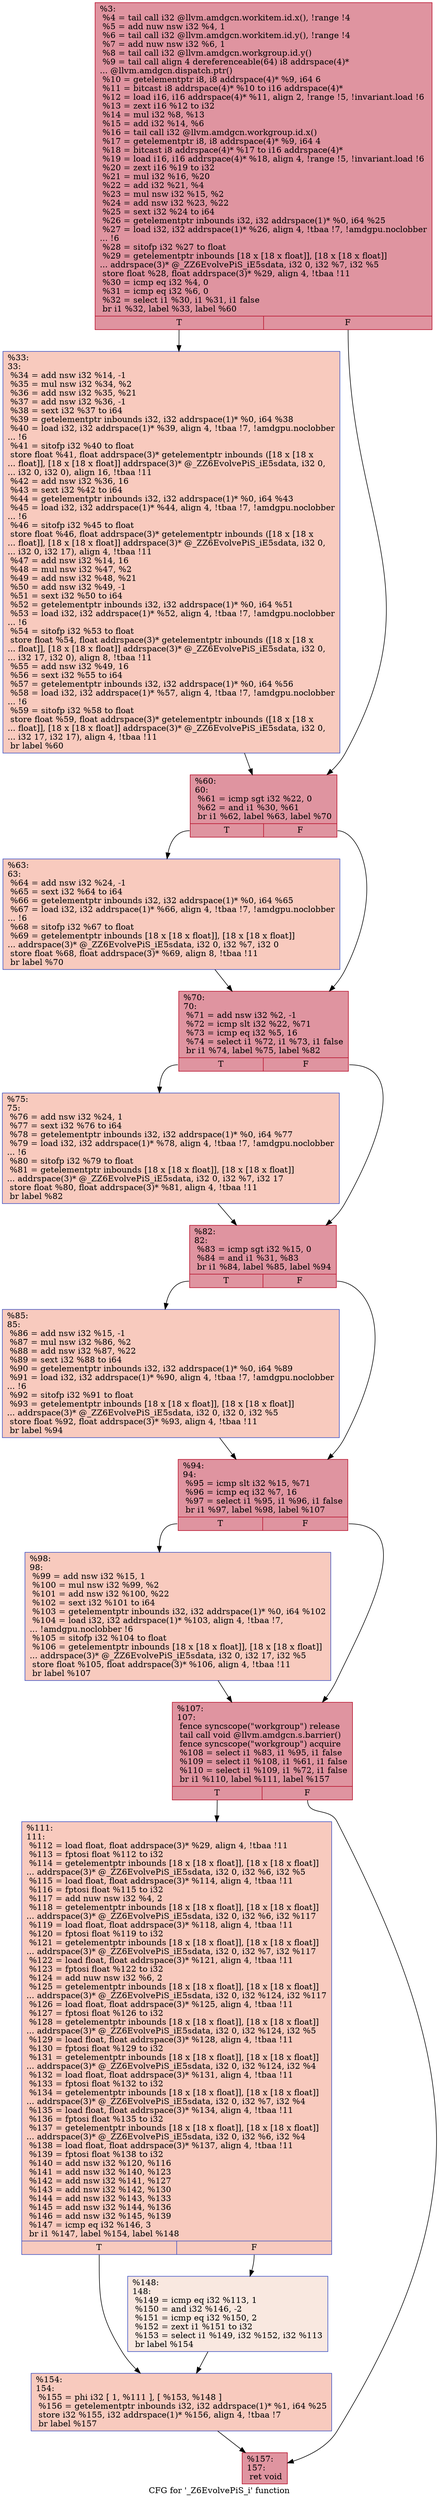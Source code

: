 digraph "CFG for '_Z6EvolvePiS_i' function" {
	label="CFG for '_Z6EvolvePiS_i' function";

	Node0x4dece90 [shape=record,color="#b70d28ff", style=filled, fillcolor="#b70d2870",label="{%3:\l  %4 = tail call i32 @llvm.amdgcn.workitem.id.x(), !range !4\l  %5 = add nuw nsw i32 %4, 1\l  %6 = tail call i32 @llvm.amdgcn.workitem.id.y(), !range !4\l  %7 = add nuw nsw i32 %6, 1\l  %8 = tail call i32 @llvm.amdgcn.workgroup.id.y()\l  %9 = tail call align 4 dereferenceable(64) i8 addrspace(4)*\l... @llvm.amdgcn.dispatch.ptr()\l  %10 = getelementptr i8, i8 addrspace(4)* %9, i64 6\l  %11 = bitcast i8 addrspace(4)* %10 to i16 addrspace(4)*\l  %12 = load i16, i16 addrspace(4)* %11, align 2, !range !5, !invariant.load !6\l  %13 = zext i16 %12 to i32\l  %14 = mul i32 %8, %13\l  %15 = add i32 %14, %6\l  %16 = tail call i32 @llvm.amdgcn.workgroup.id.x()\l  %17 = getelementptr i8, i8 addrspace(4)* %9, i64 4\l  %18 = bitcast i8 addrspace(4)* %17 to i16 addrspace(4)*\l  %19 = load i16, i16 addrspace(4)* %18, align 4, !range !5, !invariant.load !6\l  %20 = zext i16 %19 to i32\l  %21 = mul i32 %16, %20\l  %22 = add i32 %21, %4\l  %23 = mul nsw i32 %15, %2\l  %24 = add nsw i32 %23, %22\l  %25 = sext i32 %24 to i64\l  %26 = getelementptr inbounds i32, i32 addrspace(1)* %0, i64 %25\l  %27 = load i32, i32 addrspace(1)* %26, align 4, !tbaa !7, !amdgpu.noclobber\l... !6\l  %28 = sitofp i32 %27 to float\l  %29 = getelementptr inbounds [18 x [18 x float]], [18 x [18 x float]]\l... addrspace(3)* @_ZZ6EvolvePiS_iE5sdata, i32 0, i32 %7, i32 %5\l  store float %28, float addrspace(3)* %29, align 4, !tbaa !11\l  %30 = icmp eq i32 %4, 0\l  %31 = icmp eq i32 %6, 0\l  %32 = select i1 %30, i1 %31, i1 false\l  br i1 %32, label %33, label %60\l|{<s0>T|<s1>F}}"];
	Node0x4dece90:s0 -> Node0x4def860;
	Node0x4dece90:s1 -> Node0x4def8f0;
	Node0x4def860 [shape=record,color="#3d50c3ff", style=filled, fillcolor="#ef886b70",label="{%33:\l33:                                               \l  %34 = add nsw i32 %14, -1\l  %35 = mul nsw i32 %34, %2\l  %36 = add nsw i32 %35, %21\l  %37 = add nsw i32 %36, -1\l  %38 = sext i32 %37 to i64\l  %39 = getelementptr inbounds i32, i32 addrspace(1)* %0, i64 %38\l  %40 = load i32, i32 addrspace(1)* %39, align 4, !tbaa !7, !amdgpu.noclobber\l... !6\l  %41 = sitofp i32 %40 to float\l  store float %41, float addrspace(3)* getelementptr inbounds ([18 x [18 x\l... float]], [18 x [18 x float]] addrspace(3)* @_ZZ6EvolvePiS_iE5sdata, i32 0,\l... i32 0, i32 0), align 16, !tbaa !11\l  %42 = add nsw i32 %36, 16\l  %43 = sext i32 %42 to i64\l  %44 = getelementptr inbounds i32, i32 addrspace(1)* %0, i64 %43\l  %45 = load i32, i32 addrspace(1)* %44, align 4, !tbaa !7, !amdgpu.noclobber\l... !6\l  %46 = sitofp i32 %45 to float\l  store float %46, float addrspace(3)* getelementptr inbounds ([18 x [18 x\l... float]], [18 x [18 x float]] addrspace(3)* @_ZZ6EvolvePiS_iE5sdata, i32 0,\l... i32 0, i32 17), align 4, !tbaa !11\l  %47 = add nsw i32 %14, 16\l  %48 = mul nsw i32 %47, %2\l  %49 = add nsw i32 %48, %21\l  %50 = add nsw i32 %49, -1\l  %51 = sext i32 %50 to i64\l  %52 = getelementptr inbounds i32, i32 addrspace(1)* %0, i64 %51\l  %53 = load i32, i32 addrspace(1)* %52, align 4, !tbaa !7, !amdgpu.noclobber\l... !6\l  %54 = sitofp i32 %53 to float\l  store float %54, float addrspace(3)* getelementptr inbounds ([18 x [18 x\l... float]], [18 x [18 x float]] addrspace(3)* @_ZZ6EvolvePiS_iE5sdata, i32 0,\l... i32 17, i32 0), align 8, !tbaa !11\l  %55 = add nsw i32 %49, 16\l  %56 = sext i32 %55 to i64\l  %57 = getelementptr inbounds i32, i32 addrspace(1)* %0, i64 %56\l  %58 = load i32, i32 addrspace(1)* %57, align 4, !tbaa !7, !amdgpu.noclobber\l... !6\l  %59 = sitofp i32 %58 to float\l  store float %59, float addrspace(3)* getelementptr inbounds ([18 x [18 x\l... float]], [18 x [18 x float]] addrspace(3)* @_ZZ6EvolvePiS_iE5sdata, i32 0,\l... i32 17, i32 17), align 4, !tbaa !11\l  br label %60\l}"];
	Node0x4def860 -> Node0x4def8f0;
	Node0x4def8f0 [shape=record,color="#b70d28ff", style=filled, fillcolor="#b70d2870",label="{%60:\l60:                                               \l  %61 = icmp sgt i32 %22, 0\l  %62 = and i1 %30, %61\l  br i1 %62, label %63, label %70\l|{<s0>T|<s1>F}}"];
	Node0x4def8f0:s0 -> Node0x4df3900;
	Node0x4def8f0:s1 -> Node0x4df3950;
	Node0x4df3900 [shape=record,color="#3d50c3ff", style=filled, fillcolor="#ef886b70",label="{%63:\l63:                                               \l  %64 = add nsw i32 %24, -1\l  %65 = sext i32 %64 to i64\l  %66 = getelementptr inbounds i32, i32 addrspace(1)* %0, i64 %65\l  %67 = load i32, i32 addrspace(1)* %66, align 4, !tbaa !7, !amdgpu.noclobber\l... !6\l  %68 = sitofp i32 %67 to float\l  %69 = getelementptr inbounds [18 x [18 x float]], [18 x [18 x float]]\l... addrspace(3)* @_ZZ6EvolvePiS_iE5sdata, i32 0, i32 %7, i32 0\l  store float %68, float addrspace(3)* %69, align 8, !tbaa !11\l  br label %70\l}"];
	Node0x4df3900 -> Node0x4df3950;
	Node0x4df3950 [shape=record,color="#b70d28ff", style=filled, fillcolor="#b70d2870",label="{%70:\l70:                                               \l  %71 = add nsw i32 %2, -1\l  %72 = icmp slt i32 %22, %71\l  %73 = icmp eq i32 %5, 16\l  %74 = select i1 %72, i1 %73, i1 false\l  br i1 %74, label %75, label %82\l|{<s0>T|<s1>F}}"];
	Node0x4df3950:s0 -> Node0x4df4370;
	Node0x4df3950:s1 -> Node0x4df43c0;
	Node0x4df4370 [shape=record,color="#3d50c3ff", style=filled, fillcolor="#ef886b70",label="{%75:\l75:                                               \l  %76 = add nsw i32 %24, 1\l  %77 = sext i32 %76 to i64\l  %78 = getelementptr inbounds i32, i32 addrspace(1)* %0, i64 %77\l  %79 = load i32, i32 addrspace(1)* %78, align 4, !tbaa !7, !amdgpu.noclobber\l... !6\l  %80 = sitofp i32 %79 to float\l  %81 = getelementptr inbounds [18 x [18 x float]], [18 x [18 x float]]\l... addrspace(3)* @_ZZ6EvolvePiS_iE5sdata, i32 0, i32 %7, i32 17\l  store float %80, float addrspace(3)* %81, align 4, !tbaa !11\l  br label %82\l}"];
	Node0x4df4370 -> Node0x4df43c0;
	Node0x4df43c0 [shape=record,color="#b70d28ff", style=filled, fillcolor="#b70d2870",label="{%82:\l82:                                               \l  %83 = icmp sgt i32 %15, 0\l  %84 = and i1 %31, %83\l  br i1 %84, label %85, label %94\l|{<s0>T|<s1>F}}"];
	Node0x4df43c0:s0 -> Node0x4df4a80;
	Node0x4df43c0:s1 -> Node0x4df4ad0;
	Node0x4df4a80 [shape=record,color="#3d50c3ff", style=filled, fillcolor="#ef886b70",label="{%85:\l85:                                               \l  %86 = add nsw i32 %15, -1\l  %87 = mul nsw i32 %86, %2\l  %88 = add nsw i32 %87, %22\l  %89 = sext i32 %88 to i64\l  %90 = getelementptr inbounds i32, i32 addrspace(1)* %0, i64 %89\l  %91 = load i32, i32 addrspace(1)* %90, align 4, !tbaa !7, !amdgpu.noclobber\l... !6\l  %92 = sitofp i32 %91 to float\l  %93 = getelementptr inbounds [18 x [18 x float]], [18 x [18 x float]]\l... addrspace(3)* @_ZZ6EvolvePiS_iE5sdata, i32 0, i32 0, i32 %5\l  store float %92, float addrspace(3)* %93, align 4, !tbaa !11\l  br label %94\l}"];
	Node0x4df4a80 -> Node0x4df4ad0;
	Node0x4df4ad0 [shape=record,color="#b70d28ff", style=filled, fillcolor="#b70d2870",label="{%94:\l94:                                               \l  %95 = icmp slt i32 %15, %71\l  %96 = icmp eq i32 %7, 16\l  %97 = select i1 %95, i1 %96, i1 false\l  br i1 %97, label %98, label %107\l|{<s0>T|<s1>F}}"];
	Node0x4df4ad0:s0 -> Node0x4df5360;
	Node0x4df4ad0:s1 -> Node0x4df53b0;
	Node0x4df5360 [shape=record,color="#3d50c3ff", style=filled, fillcolor="#ef886b70",label="{%98:\l98:                                               \l  %99 = add nsw i32 %15, 1\l  %100 = mul nsw i32 %99, %2\l  %101 = add nsw i32 %100, %22\l  %102 = sext i32 %101 to i64\l  %103 = getelementptr inbounds i32, i32 addrspace(1)* %0, i64 %102\l  %104 = load i32, i32 addrspace(1)* %103, align 4, !tbaa !7,\l... !amdgpu.noclobber !6\l  %105 = sitofp i32 %104 to float\l  %106 = getelementptr inbounds [18 x [18 x float]], [18 x [18 x float]]\l... addrspace(3)* @_ZZ6EvolvePiS_iE5sdata, i32 0, i32 17, i32 %5\l  store float %105, float addrspace(3)* %106, align 4, !tbaa !11\l  br label %107\l}"];
	Node0x4df5360 -> Node0x4df53b0;
	Node0x4df53b0 [shape=record,color="#b70d28ff", style=filled, fillcolor="#b70d2870",label="{%107:\l107:                                              \l  fence syncscope(\"workgroup\") release\l  tail call void @llvm.amdgcn.s.barrier()\l  fence syncscope(\"workgroup\") acquire\l  %108 = select i1 %83, i1 %95, i1 false\l  %109 = select i1 %108, i1 %61, i1 false\l  %110 = select i1 %109, i1 %72, i1 false\l  br i1 %110, label %111, label %157\l|{<s0>T|<s1>F}}"];
	Node0x4df53b0:s0 -> Node0x4df5f10;
	Node0x4df53b0:s1 -> Node0x4df5f60;
	Node0x4df5f10 [shape=record,color="#3d50c3ff", style=filled, fillcolor="#ef886b70",label="{%111:\l111:                                              \l  %112 = load float, float addrspace(3)* %29, align 4, !tbaa !11\l  %113 = fptosi float %112 to i32\l  %114 = getelementptr inbounds [18 x [18 x float]], [18 x [18 x float]]\l... addrspace(3)* @_ZZ6EvolvePiS_iE5sdata, i32 0, i32 %6, i32 %5\l  %115 = load float, float addrspace(3)* %114, align 4, !tbaa !11\l  %116 = fptosi float %115 to i32\l  %117 = add nuw nsw i32 %4, 2\l  %118 = getelementptr inbounds [18 x [18 x float]], [18 x [18 x float]]\l... addrspace(3)* @_ZZ6EvolvePiS_iE5sdata, i32 0, i32 %6, i32 %117\l  %119 = load float, float addrspace(3)* %118, align 4, !tbaa !11\l  %120 = fptosi float %119 to i32\l  %121 = getelementptr inbounds [18 x [18 x float]], [18 x [18 x float]]\l... addrspace(3)* @_ZZ6EvolvePiS_iE5sdata, i32 0, i32 %7, i32 %117\l  %122 = load float, float addrspace(3)* %121, align 4, !tbaa !11\l  %123 = fptosi float %122 to i32\l  %124 = add nuw nsw i32 %6, 2\l  %125 = getelementptr inbounds [18 x [18 x float]], [18 x [18 x float]]\l... addrspace(3)* @_ZZ6EvolvePiS_iE5sdata, i32 0, i32 %124, i32 %117\l  %126 = load float, float addrspace(3)* %125, align 4, !tbaa !11\l  %127 = fptosi float %126 to i32\l  %128 = getelementptr inbounds [18 x [18 x float]], [18 x [18 x float]]\l... addrspace(3)* @_ZZ6EvolvePiS_iE5sdata, i32 0, i32 %124, i32 %5\l  %129 = load float, float addrspace(3)* %128, align 4, !tbaa !11\l  %130 = fptosi float %129 to i32\l  %131 = getelementptr inbounds [18 x [18 x float]], [18 x [18 x float]]\l... addrspace(3)* @_ZZ6EvolvePiS_iE5sdata, i32 0, i32 %124, i32 %4\l  %132 = load float, float addrspace(3)* %131, align 4, !tbaa !11\l  %133 = fptosi float %132 to i32\l  %134 = getelementptr inbounds [18 x [18 x float]], [18 x [18 x float]]\l... addrspace(3)* @_ZZ6EvolvePiS_iE5sdata, i32 0, i32 %7, i32 %4\l  %135 = load float, float addrspace(3)* %134, align 4, !tbaa !11\l  %136 = fptosi float %135 to i32\l  %137 = getelementptr inbounds [18 x [18 x float]], [18 x [18 x float]]\l... addrspace(3)* @_ZZ6EvolvePiS_iE5sdata, i32 0, i32 %6, i32 %4\l  %138 = load float, float addrspace(3)* %137, align 4, !tbaa !11\l  %139 = fptosi float %138 to i32\l  %140 = add nsw i32 %120, %116\l  %141 = add nsw i32 %140, %123\l  %142 = add nsw i32 %141, %127\l  %143 = add nsw i32 %142, %130\l  %144 = add nsw i32 %143, %133\l  %145 = add nsw i32 %144, %136\l  %146 = add nsw i32 %145, %139\l  %147 = icmp eq i32 %146, 3\l  br i1 %147, label %154, label %148\l|{<s0>T|<s1>F}}"];
	Node0x4df5f10:s0 -> Node0x4df7980;
	Node0x4df5f10:s1 -> Node0x4df79d0;
	Node0x4df79d0 [shape=record,color="#3d50c3ff", style=filled, fillcolor="#f1ccb870",label="{%148:\l148:                                              \l  %149 = icmp eq i32 %113, 1\l  %150 = and i32 %146, -2\l  %151 = icmp eq i32 %150, 2\l  %152 = zext i1 %151 to i32\l  %153 = select i1 %149, i32 %152, i32 %113\l  br label %154\l}"];
	Node0x4df79d0 -> Node0x4df7980;
	Node0x4df7980 [shape=record,color="#3d50c3ff", style=filled, fillcolor="#ef886b70",label="{%154:\l154:                                              \l  %155 = phi i32 [ 1, %111 ], [ %153, %148 ]\l  %156 = getelementptr inbounds i32, i32 addrspace(1)* %1, i64 %25\l  store i32 %155, i32 addrspace(1)* %156, align 4, !tbaa !7\l  br label %157\l}"];
	Node0x4df7980 -> Node0x4df5f60;
	Node0x4df5f60 [shape=record,color="#b70d28ff", style=filled, fillcolor="#b70d2870",label="{%157:\l157:                                              \l  ret void\l}"];
}
